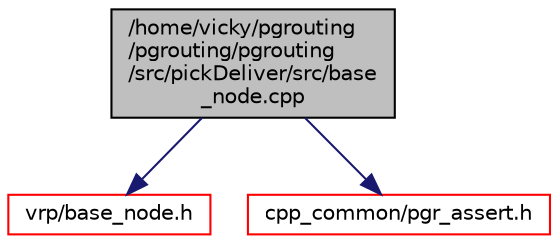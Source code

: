 digraph "/home/vicky/pgrouting/pgrouting/pgrouting/src/pickDeliver/src/base_node.cpp"
{
  edge [fontname="Helvetica",fontsize="10",labelfontname="Helvetica",labelfontsize="10"];
  node [fontname="Helvetica",fontsize="10",shape=record];
  Node0 [label="/home/vicky/pgrouting\l/pgrouting/pgrouting\l/src/pickDeliver/src/base\l_node.cpp",height=0.2,width=0.4,color="black", fillcolor="grey75", style="filled", fontcolor="black"];
  Node0 -> Node1 [color="midnightblue",fontsize="10",style="solid",fontname="Helvetica"];
  Node1 [label="vrp/base_node.h",height=0.2,width=0.4,color="red", fillcolor="white", style="filled",URL="$base__node_8h.html"];
  Node0 -> Node5 [color="midnightblue",fontsize="10",style="solid",fontname="Helvetica"];
  Node5 [label="cpp_common/pgr_assert.h",height=0.2,width=0.4,color="red", fillcolor="white", style="filled",URL="$pgr__assert_8h.html",tooltip="Assertions Handling. "];
}
